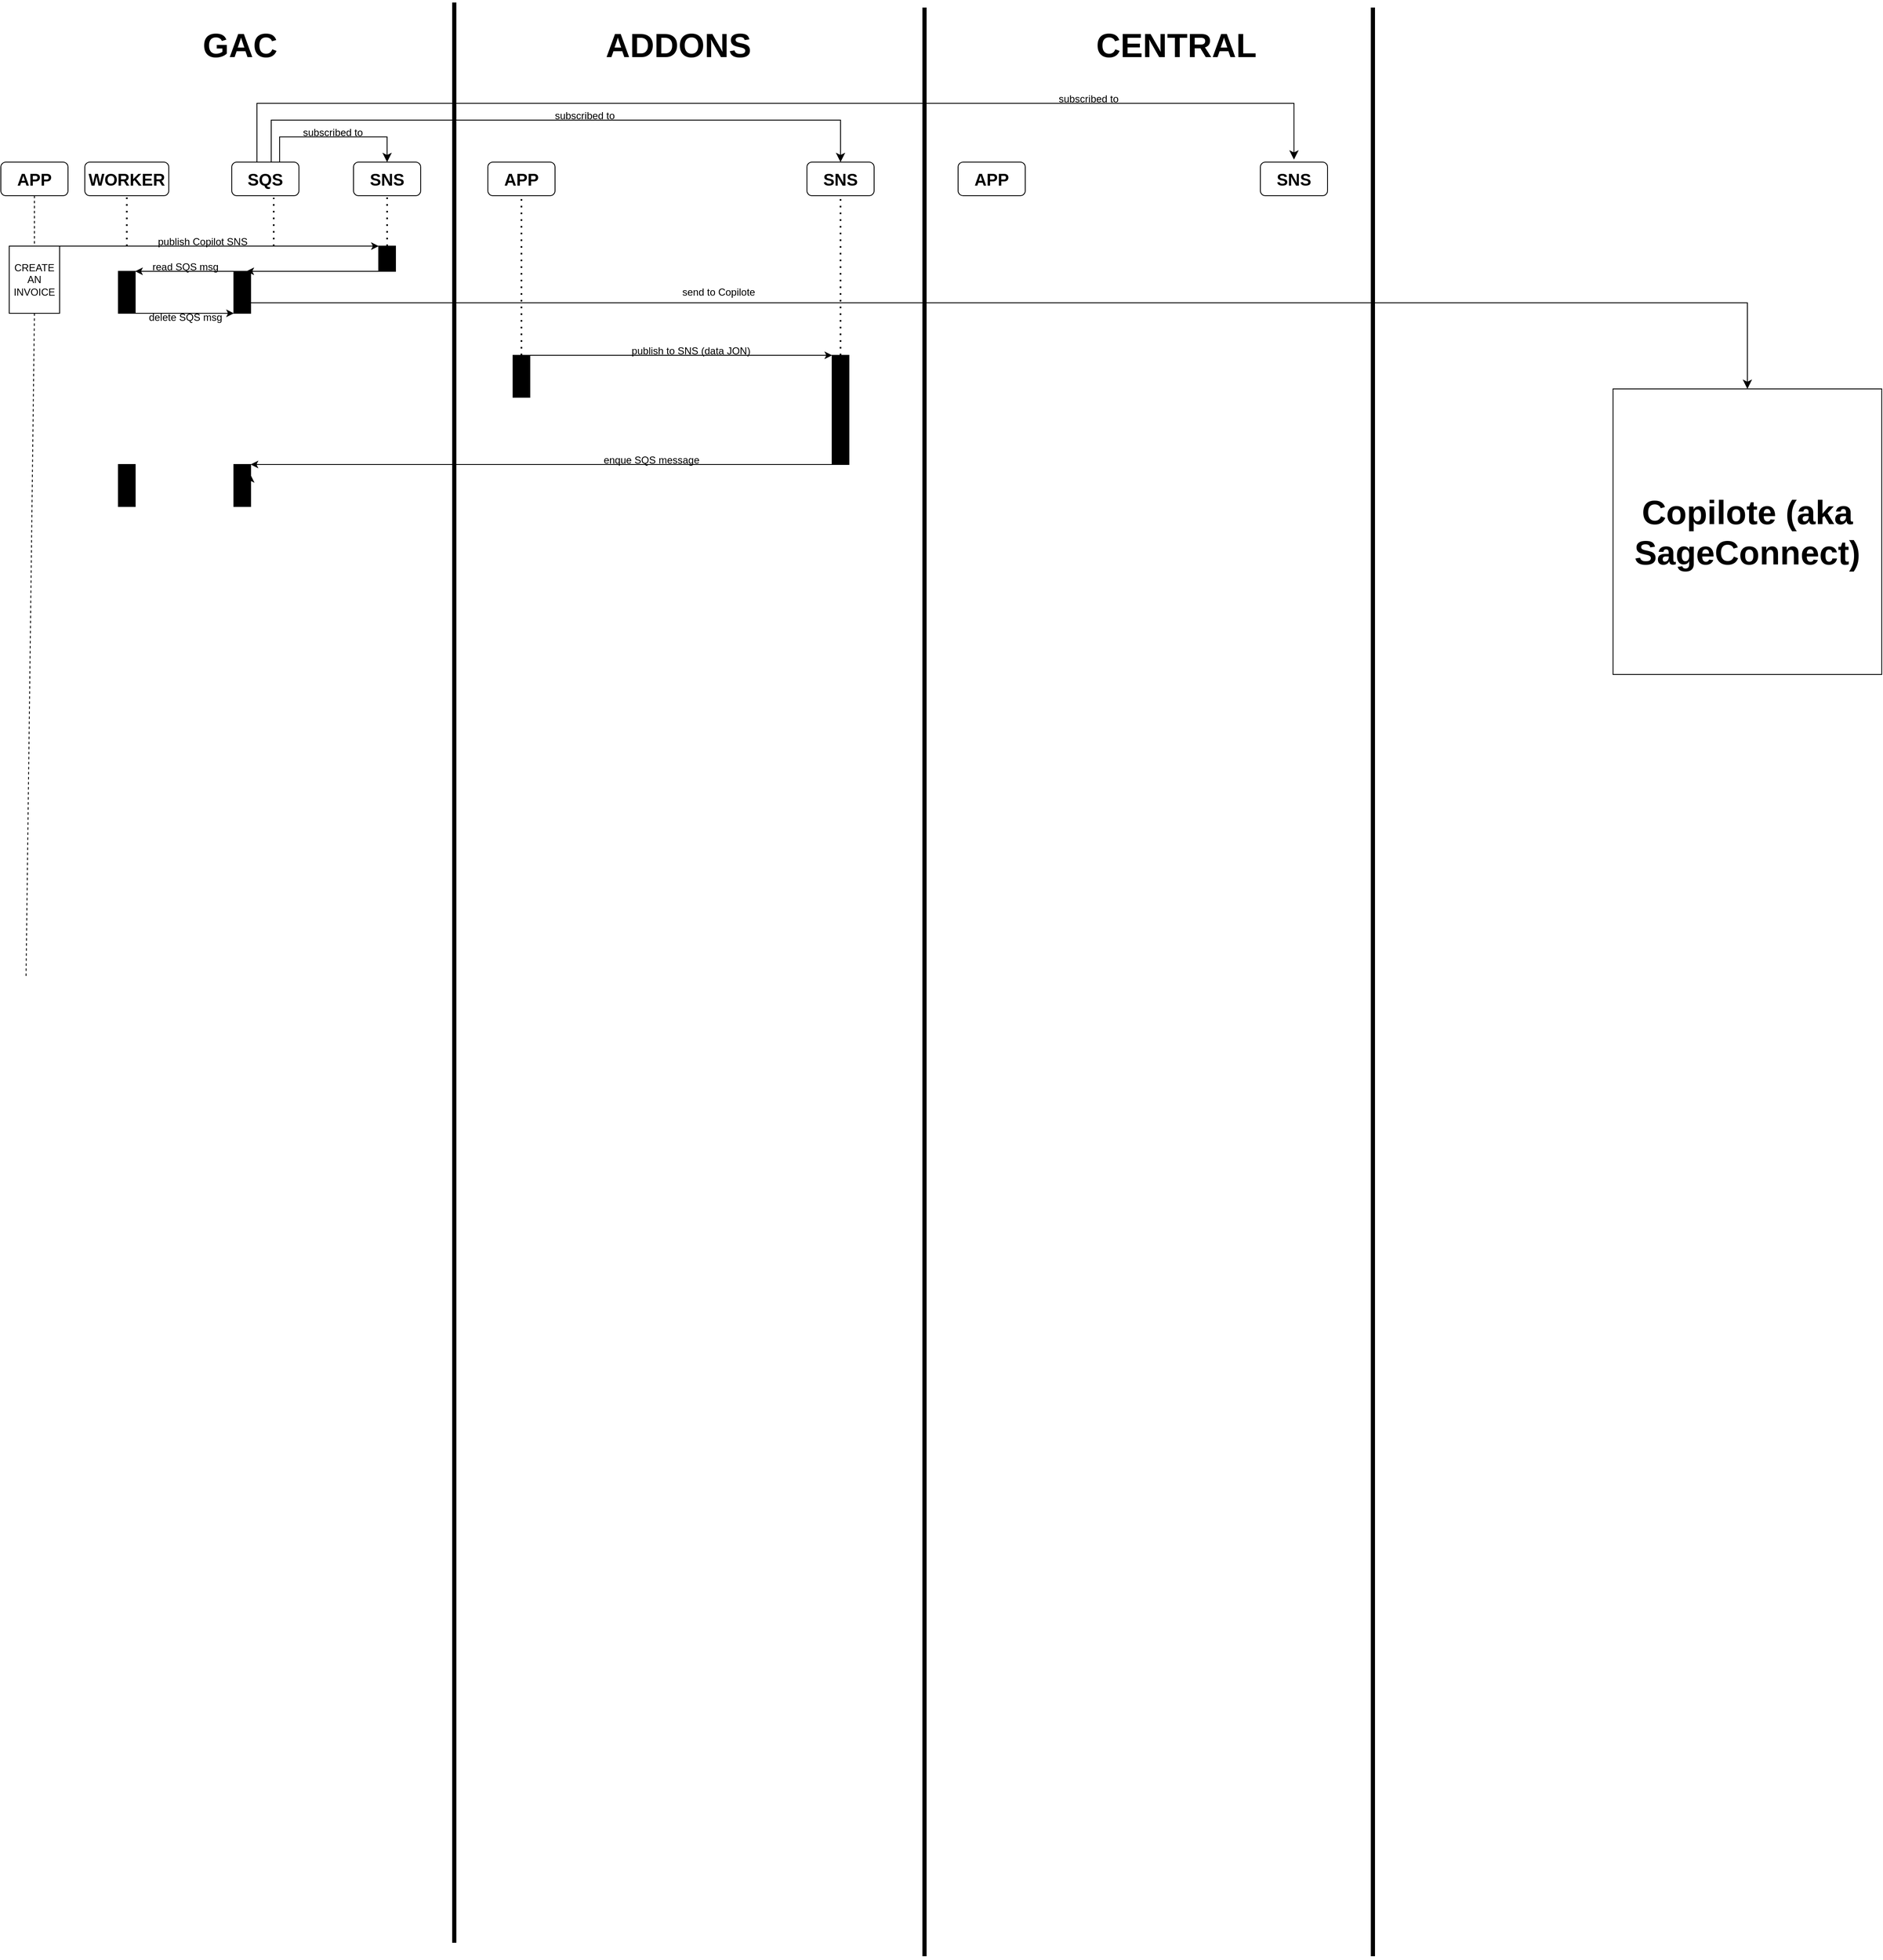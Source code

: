 <mxfile version="22.1.7" type="github">
  <diagram id="R2lEEEUBdFMjLlhIrx00" name="Page-1">
    <mxGraphModel dx="1911" dy="931" grid="1" gridSize="10" guides="1" tooltips="1" connect="1" arrows="1" fold="1" page="1" pageScale="1" pageWidth="1654" pageHeight="2336" math="0" shadow="0" extFonts="Permanent Marker^https://fonts.googleapis.com/css?family=Permanent+Marker">
      <root>
        <mxCell id="0" />
        <mxCell id="1" parent="0" />
        <mxCell id="sgSCLdx6uwZIYYEevwjf-1" value="" style="endArrow=none;html=1;rounded=0;strokeWidth=5;" edge="1" parent="1">
          <mxGeometry width="50" height="50" relative="1" as="geometry">
            <mxPoint x="560" y="2320" as="sourcePoint" />
            <mxPoint x="560" y="10" as="targetPoint" />
          </mxGeometry>
        </mxCell>
        <mxCell id="sgSCLdx6uwZIYYEevwjf-2" value="" style="endArrow=none;html=1;rounded=0;strokeWidth=5;" edge="1" parent="1">
          <mxGeometry width="50" height="50" relative="1" as="geometry">
            <mxPoint x="1120" y="2336" as="sourcePoint" />
            <mxPoint x="1120" y="16" as="targetPoint" />
          </mxGeometry>
        </mxCell>
        <mxCell id="sgSCLdx6uwZIYYEevwjf-5" value="&lt;font style=&quot;&quot;&gt;&lt;b style=&quot;&quot;&gt;&lt;font style=&quot;font-size: 40px;&quot;&gt;CENTRAL&lt;/font&gt;&lt;br&gt;&lt;/b&gt;&lt;/font&gt;" style="text;html=1;strokeColor=none;fillColor=none;align=center;verticalAlign=middle;whiteSpace=wrap;rounded=0;" vertex="1" parent="1">
          <mxGeometry x="1320" y="40" width="200" height="40" as="geometry" />
        </mxCell>
        <mxCell id="sgSCLdx6uwZIYYEevwjf-6" value="&lt;font size=&quot;1&quot; style=&quot;&quot;&gt;&lt;b style=&quot;font-size: 40px;&quot;&gt;ADDONS&lt;/b&gt;&lt;/font&gt;" style="text;html=1;strokeColor=none;fillColor=none;align=center;verticalAlign=middle;whiteSpace=wrap;rounded=0;" vertex="1" parent="1">
          <mxGeometry x="762" y="40" width="130" height="40" as="geometry" />
        </mxCell>
        <mxCell id="sgSCLdx6uwZIYYEevwjf-7" value="&lt;font size=&quot;1&quot; style=&quot;&quot;&gt;&lt;b style=&quot;font-size: 40px;&quot;&gt;GAC&lt;/b&gt;&lt;/font&gt;" style="text;html=1;strokeColor=none;fillColor=none;align=center;verticalAlign=middle;whiteSpace=wrap;rounded=0;" vertex="1" parent="1">
          <mxGeometry x="240" y="40" width="130" height="40" as="geometry" />
        </mxCell>
        <mxCell id="sgSCLdx6uwZIYYEevwjf-9" value="&lt;font style=&quot;font-size: 20px;&quot;&gt;&lt;b&gt;APP&lt;/b&gt;&lt;/font&gt;" style="rounded=1;whiteSpace=wrap;html=1;" vertex="1" parent="1">
          <mxGeometry x="20" y="200" width="80" height="40" as="geometry" />
        </mxCell>
        <mxCell id="sgSCLdx6uwZIYYEevwjf-10" value="&lt;font style=&quot;font-size: 20px;&quot;&gt;&lt;b&gt;WORKER&lt;/b&gt;&lt;/font&gt;" style="rounded=1;whiteSpace=wrap;html=1;" vertex="1" parent="1">
          <mxGeometry x="120" y="200" width="100" height="40" as="geometry" />
        </mxCell>
        <mxCell id="sgSCLdx6uwZIYYEevwjf-11" value="&lt;font style=&quot;font-size: 20px;&quot;&gt;&lt;b&gt;SQS&lt;/b&gt;&lt;/font&gt;" style="rounded=1;whiteSpace=wrap;html=1;" vertex="1" parent="1">
          <mxGeometry x="295" y="200" width="80" height="40" as="geometry" />
        </mxCell>
        <mxCell id="sgSCLdx6uwZIYYEevwjf-12" value="&lt;font style=&quot;font-size: 20px;&quot;&gt;&lt;b&gt;SNS&lt;/b&gt;&lt;/font&gt;" style="rounded=1;whiteSpace=wrap;html=1;" vertex="1" parent="1">
          <mxGeometry x="440" y="200" width="80" height="40" as="geometry" />
        </mxCell>
        <mxCell id="sgSCLdx6uwZIYYEevwjf-14" value="" style="endArrow=none;dashed=1;html=1;rounded=0;exitX=0.5;exitY=1;exitDx=0;exitDy=0;" edge="1" parent="1" source="sgSCLdx6uwZIYYEevwjf-16">
          <mxGeometry width="50" height="50" relative="1" as="geometry">
            <mxPoint x="1060" y="500" as="sourcePoint" />
            <mxPoint x="50" y="1170" as="targetPoint" />
          </mxGeometry>
        </mxCell>
        <mxCell id="sgSCLdx6uwZIYYEevwjf-17" value="" style="endArrow=none;dashed=1;html=1;rounded=0;exitX=0.5;exitY=1;exitDx=0;exitDy=0;" edge="1" parent="1" source="sgSCLdx6uwZIYYEevwjf-9" target="sgSCLdx6uwZIYYEevwjf-16">
          <mxGeometry width="50" height="50" relative="1" as="geometry">
            <mxPoint x="60" y="240" as="sourcePoint" />
            <mxPoint x="50" y="1170" as="targetPoint" />
          </mxGeometry>
        </mxCell>
        <mxCell id="sgSCLdx6uwZIYYEevwjf-16" value="CREATE AN INVOICE" style="rounded=0;whiteSpace=wrap;html=1;" vertex="1" parent="1">
          <mxGeometry x="30" y="300" width="60" height="80" as="geometry" />
        </mxCell>
        <mxCell id="sgSCLdx6uwZIYYEevwjf-19" value="" style="rounded=0;whiteSpace=wrap;html=1;direction=south;fillColor=#000000;" vertex="1" parent="1">
          <mxGeometry x="470" y="300" width="20" height="30" as="geometry" />
        </mxCell>
        <mxCell id="sgSCLdx6uwZIYYEevwjf-20" value="" style="endArrow=classic;html=1;rounded=0;exitX=1;exitY=0;exitDx=0;exitDy=0;entryX=0;entryY=1;entryDx=0;entryDy=0;" edge="1" parent="1" source="sgSCLdx6uwZIYYEevwjf-16" target="sgSCLdx6uwZIYYEevwjf-19">
          <mxGeometry width="50" height="50" relative="1" as="geometry">
            <mxPoint x="1100" y="500" as="sourcePoint" />
            <mxPoint x="1150" y="450" as="targetPoint" />
          </mxGeometry>
        </mxCell>
        <mxCell id="sgSCLdx6uwZIYYEevwjf-21" value="publish Copilot SNS" style="text;html=1;strokeColor=none;fillColor=none;align=center;verticalAlign=middle;whiteSpace=wrap;rounded=0;" vertex="1" parent="1">
          <mxGeometry x="202.5" y="280" width="115" height="30" as="geometry" />
        </mxCell>
        <mxCell id="sgSCLdx6uwZIYYEevwjf-23" value="" style="rounded=0;whiteSpace=wrap;html=1;direction=south;fillColor=#000000;" vertex="1" parent="1">
          <mxGeometry x="160" y="330" width="20" height="50" as="geometry" />
        </mxCell>
        <mxCell id="sgSCLdx6uwZIYYEevwjf-24" value="" style="endArrow=none;dashed=1;html=1;dashPattern=1 3;strokeWidth=2;rounded=0;entryX=0.5;entryY=1;entryDx=0;entryDy=0;" edge="1" parent="1" target="sgSCLdx6uwZIYYEevwjf-10">
          <mxGeometry width="50" height="50" relative="1" as="geometry">
            <mxPoint x="170" y="300" as="sourcePoint" />
            <mxPoint x="840" y="430" as="targetPoint" />
          </mxGeometry>
        </mxCell>
        <mxCell id="sgSCLdx6uwZIYYEevwjf-25" value="" style="rounded=0;whiteSpace=wrap;html=1;direction=south;fillColor=#000000;" vertex="1" parent="1">
          <mxGeometry x="297.5" y="330" width="20" height="50" as="geometry" />
        </mxCell>
        <mxCell id="sgSCLdx6uwZIYYEevwjf-28" value="" style="endArrow=classic;html=1;rounded=0;exitX=1;exitY=1;exitDx=0;exitDy=0;entryX=0;entryY=0.25;entryDx=0;entryDy=0;" edge="1" parent="1" source="sgSCLdx6uwZIYYEevwjf-19" target="sgSCLdx6uwZIYYEevwjf-25">
          <mxGeometry width="50" height="50" relative="1" as="geometry">
            <mxPoint x="790" y="480" as="sourcePoint" />
            <mxPoint x="320" y="330" as="targetPoint" />
          </mxGeometry>
        </mxCell>
        <mxCell id="sgSCLdx6uwZIYYEevwjf-29" value="" style="endArrow=classic;html=1;rounded=0;exitX=0;exitY=1;exitDx=0;exitDy=0;entryX=0;entryY=0;entryDx=0;entryDy=0;" edge="1" parent="1" source="sgSCLdx6uwZIYYEevwjf-25" target="sgSCLdx6uwZIYYEevwjf-23">
          <mxGeometry width="50" height="50" relative="1" as="geometry">
            <mxPoint x="790" y="480" as="sourcePoint" />
            <mxPoint x="840" y="430" as="targetPoint" />
          </mxGeometry>
        </mxCell>
        <mxCell id="sgSCLdx6uwZIYYEevwjf-30" value="read SQS msg" style="text;html=1;strokeColor=none;fillColor=none;align=center;verticalAlign=middle;whiteSpace=wrap;rounded=0;" vertex="1" parent="1">
          <mxGeometry x="185" y="310" width="110" height="30" as="geometry" />
        </mxCell>
        <mxCell id="sgSCLdx6uwZIYYEevwjf-33" value="" style="endArrow=none;dashed=1;html=1;dashPattern=1 3;strokeWidth=2;rounded=0;entryX=0.625;entryY=1.058;entryDx=0;entryDy=0;entryPerimeter=0;" edge="1" parent="1" target="sgSCLdx6uwZIYYEevwjf-11">
          <mxGeometry width="50" height="50" relative="1" as="geometry">
            <mxPoint x="345" y="300" as="sourcePoint" />
            <mxPoint x="840" y="460" as="targetPoint" />
          </mxGeometry>
        </mxCell>
        <mxCell id="sgSCLdx6uwZIYYEevwjf-34" value="" style="endArrow=none;dashed=1;html=1;dashPattern=1 3;strokeWidth=2;rounded=0;entryX=0.5;entryY=1;entryDx=0;entryDy=0;exitX=0;exitY=0.5;exitDx=0;exitDy=0;" edge="1" parent="1" source="sgSCLdx6uwZIYYEevwjf-19" target="sgSCLdx6uwZIYYEevwjf-12">
          <mxGeometry width="50" height="50" relative="1" as="geometry">
            <mxPoint x="790" y="510" as="sourcePoint" />
            <mxPoint x="840" y="460" as="targetPoint" />
          </mxGeometry>
        </mxCell>
        <mxCell id="sgSCLdx6uwZIYYEevwjf-36" value="&lt;font style=&quot;font-size: 20px;&quot;&gt;&lt;b&gt;APP&lt;/b&gt;&lt;/font&gt;" style="rounded=1;whiteSpace=wrap;html=1;" vertex="1" parent="1">
          <mxGeometry x="600" y="200" width="80" height="40" as="geometry" />
        </mxCell>
        <mxCell id="sgSCLdx6uwZIYYEevwjf-37" value="&lt;font style=&quot;font-size: 20px;&quot;&gt;&lt;b&gt;SNS&lt;/b&gt;&lt;/font&gt;" style="rounded=1;whiteSpace=wrap;html=1;" vertex="1" parent="1">
          <mxGeometry x="980" y="200" width="80" height="40" as="geometry" />
        </mxCell>
        <mxCell id="sgSCLdx6uwZIYYEevwjf-38" value="&lt;font style=&quot;font-size: 20px;&quot;&gt;&lt;b&gt;SNS&lt;/b&gt;&lt;/font&gt;" style="rounded=1;whiteSpace=wrap;html=1;" vertex="1" parent="1">
          <mxGeometry x="1520" y="200" width="80" height="40" as="geometry" />
        </mxCell>
        <mxCell id="sgSCLdx6uwZIYYEevwjf-39" value="&lt;font style=&quot;font-size: 20px;&quot;&gt;&lt;b&gt;APP&lt;/b&gt;&lt;/font&gt;" style="rounded=1;whiteSpace=wrap;html=1;" vertex="1" parent="1">
          <mxGeometry x="1160" y="200" width="80" height="40" as="geometry" />
        </mxCell>
        <mxCell id="sgSCLdx6uwZIYYEevwjf-41" value="" style="edgeStyle=segmentEdgeStyle;endArrow=classic;html=1;curved=0;rounded=0;endSize=8;startSize=8;exitX=0.313;exitY=0;exitDx=0;exitDy=0;exitPerimeter=0;" edge="1" parent="1" source="sgSCLdx6uwZIYYEevwjf-11">
          <mxGeometry width="50" height="50" relative="1" as="geometry">
            <mxPoint x="790" y="290" as="sourcePoint" />
            <mxPoint x="1560" y="197" as="targetPoint" />
            <Array as="points">
              <mxPoint x="325" y="200" />
              <mxPoint x="325" y="130" />
              <mxPoint x="1560" y="130" />
            </Array>
          </mxGeometry>
        </mxCell>
        <mxCell id="sgSCLdx6uwZIYYEevwjf-45" value="" style="edgeStyle=segmentEdgeStyle;endArrow=classic;html=1;curved=0;rounded=0;endSize=8;startSize=8;exitX=0.5;exitY=0;exitDx=0;exitDy=0;entryX=0.5;entryY=0;entryDx=0;entryDy=0;" edge="1" parent="1" source="sgSCLdx6uwZIYYEevwjf-11" target="sgSCLdx6uwZIYYEevwjf-37">
          <mxGeometry width="50" height="50" relative="1" as="geometry">
            <mxPoint x="700" y="310" as="sourcePoint" />
            <mxPoint x="750" y="260" as="targetPoint" />
            <Array as="points">
              <mxPoint x="342" y="200" />
              <mxPoint x="342" y="150" />
              <mxPoint x="1020" y="150" />
            </Array>
          </mxGeometry>
        </mxCell>
        <mxCell id="sgSCLdx6uwZIYYEevwjf-46" value="" style="edgeStyle=segmentEdgeStyle;endArrow=classic;html=1;curved=0;rounded=0;endSize=8;startSize=8;" edge="1" parent="1">
          <mxGeometry width="50" height="50" relative="1" as="geometry">
            <mxPoint x="352" y="200" as="sourcePoint" />
            <mxPoint x="480" y="200" as="targetPoint" />
            <Array as="points">
              <mxPoint x="352" y="170" />
              <mxPoint x="480" y="170" />
              <mxPoint x="480" y="200" />
            </Array>
          </mxGeometry>
        </mxCell>
        <mxCell id="sgSCLdx6uwZIYYEevwjf-47" value="subscribed to" style="text;html=1;align=center;verticalAlign=middle;resizable=0;points=[];autosize=1;strokeColor=none;fillColor=none;" vertex="1" parent="1">
          <mxGeometry x="1270" y="110" width="90" height="30" as="geometry" />
        </mxCell>
        <mxCell id="sgSCLdx6uwZIYYEevwjf-48" value="subscribed to" style="text;html=1;align=center;verticalAlign=middle;resizable=0;points=[];autosize=1;strokeColor=none;fillColor=none;" vertex="1" parent="1">
          <mxGeometry x="370" y="150" width="90" height="30" as="geometry" />
        </mxCell>
        <mxCell id="sgSCLdx6uwZIYYEevwjf-50" value="subscribed to" style="text;html=1;align=center;verticalAlign=middle;resizable=0;points=[];autosize=1;strokeColor=none;fillColor=none;" vertex="1" parent="1">
          <mxGeometry x="670" y="130" width="90" height="30" as="geometry" />
        </mxCell>
        <mxCell id="sgSCLdx6uwZIYYEevwjf-51" value="" style="endArrow=classic;html=1;rounded=0;exitX=1;exitY=0;exitDx=0;exitDy=0;entryX=1;entryY=1;entryDx=0;entryDy=0;" edge="1" parent="1" source="sgSCLdx6uwZIYYEevwjf-23" target="sgSCLdx6uwZIYYEevwjf-25">
          <mxGeometry width="50" height="50" relative="1" as="geometry">
            <mxPoint x="530" y="520" as="sourcePoint" />
            <mxPoint x="580" y="470" as="targetPoint" />
          </mxGeometry>
        </mxCell>
        <mxCell id="sgSCLdx6uwZIYYEevwjf-52" value="delete SQS msg" style="text;html=1;strokeColor=none;fillColor=none;align=center;verticalAlign=middle;whiteSpace=wrap;rounded=0;" vertex="1" parent="1">
          <mxGeometry x="195" y="370" width="90" height="30" as="geometry" />
        </mxCell>
        <mxCell id="sgSCLdx6uwZIYYEevwjf-54" value="" style="endArrow=none;html=1;rounded=0;strokeWidth=5;" edge="1" parent="1">
          <mxGeometry width="50" height="50" relative="1" as="geometry">
            <mxPoint x="1654" y="2336" as="sourcePoint" />
            <mxPoint x="1654" y="16" as="targetPoint" />
          </mxGeometry>
        </mxCell>
        <mxCell id="sgSCLdx6uwZIYYEevwjf-55" value="&lt;h3&gt;&lt;font style=&quot;font-size: 40px;&quot;&gt;Copilote (aka SageConnect)&lt;/font&gt;&lt;/h3&gt;" style="rounded=0;whiteSpace=wrap;html=1;" vertex="1" parent="1">
          <mxGeometry x="1940" y="470" width="320" height="340" as="geometry" />
        </mxCell>
        <mxCell id="sgSCLdx6uwZIYYEevwjf-56" value="" style="edgeStyle=segmentEdgeStyle;endArrow=classic;html=1;curved=0;rounded=0;endSize=8;startSize=8;exitX=0.75;exitY=0;exitDx=0;exitDy=0;entryX=0.5;entryY=0;entryDx=0;entryDy=0;" edge="1" parent="1" source="sgSCLdx6uwZIYYEevwjf-25" target="sgSCLdx6uwZIYYEevwjf-55">
          <mxGeometry width="50" height="50" relative="1" as="geometry">
            <mxPoint x="1110" y="520" as="sourcePoint" />
            <mxPoint x="2100" y="460" as="targetPoint" />
            <Array as="points">
              <mxPoint x="2100" y="368" />
            </Array>
          </mxGeometry>
        </mxCell>
        <mxCell id="sgSCLdx6uwZIYYEevwjf-57" value="send to Copilote" style="text;html=1;strokeColor=none;fillColor=none;align=center;verticalAlign=middle;whiteSpace=wrap;rounded=0;" vertex="1" parent="1">
          <mxGeometry x="810" y="340" width="130" height="30" as="geometry" />
        </mxCell>
        <mxCell id="sgSCLdx6uwZIYYEevwjf-60" value="" style="rounded=0;whiteSpace=wrap;html=1;direction=south;fillColor=#000000;" vertex="1" parent="1">
          <mxGeometry x="630" y="430" width="20" height="50" as="geometry" />
        </mxCell>
        <mxCell id="sgSCLdx6uwZIYYEevwjf-61" value="" style="rounded=0;whiteSpace=wrap;html=1;direction=south;fillColor=#000000;" vertex="1" parent="1">
          <mxGeometry x="1010" y="430" width="20" height="130" as="geometry" />
        </mxCell>
        <mxCell id="sgSCLdx6uwZIYYEevwjf-62" value="" style="endArrow=classic;html=1;rounded=0;exitX=0;exitY=0;exitDx=0;exitDy=0;entryX=0;entryY=1;entryDx=0;entryDy=0;" edge="1" parent="1" source="sgSCLdx6uwZIYYEevwjf-60" target="sgSCLdx6uwZIYYEevwjf-61">
          <mxGeometry width="50" height="50" relative="1" as="geometry">
            <mxPoint x="900" y="550" as="sourcePoint" />
            <mxPoint x="950" y="500" as="targetPoint" />
          </mxGeometry>
        </mxCell>
        <mxCell id="sgSCLdx6uwZIYYEevwjf-63" value="" style="rounded=0;whiteSpace=wrap;html=1;direction=south;fillColor=#000000;" vertex="1" parent="1">
          <mxGeometry x="160" y="560" width="20" height="50" as="geometry" />
        </mxCell>
        <mxCell id="sgSCLdx6uwZIYYEevwjf-64" value="" style="rounded=0;whiteSpace=wrap;html=1;direction=south;fillColor=#000000;" vertex="1" parent="1">
          <mxGeometry x="297.5" y="560" width="20" height="50" as="geometry" />
        </mxCell>
        <mxCell id="sgSCLdx6uwZIYYEevwjf-65" value="" style="endArrow=classic;html=1;rounded=0;exitX=1;exitY=1;exitDx=0;exitDy=0;entryX=0;entryY=0;entryDx=0;entryDy=0;" edge="1" parent="1" source="sgSCLdx6uwZIYYEevwjf-61" target="sgSCLdx6uwZIYYEevwjf-64">
          <mxGeometry width="50" height="50" relative="1" as="geometry">
            <mxPoint x="900" y="550" as="sourcePoint" />
            <mxPoint x="950" y="500" as="targetPoint" />
          </mxGeometry>
        </mxCell>
        <mxCell id="sgSCLdx6uwZIYYEevwjf-66" style="edgeStyle=orthogonalEdgeStyle;rounded=0;orthogonalLoop=1;jettySize=auto;html=1;exitX=0.5;exitY=1;exitDx=0;exitDy=0;entryX=0.25;entryY=0;entryDx=0;entryDy=0;" edge="1" parent="1" source="sgSCLdx6uwZIYYEevwjf-64" target="sgSCLdx6uwZIYYEevwjf-64">
          <mxGeometry relative="1" as="geometry" />
        </mxCell>
        <mxCell id="sgSCLdx6uwZIYYEevwjf-67" value="publish to SNS (data JON)" style="text;html=1;strokeColor=none;fillColor=none;align=center;verticalAlign=middle;whiteSpace=wrap;rounded=0;" vertex="1" parent="1">
          <mxGeometry x="762" y="410" width="160" height="30" as="geometry" />
        </mxCell>
        <mxCell id="sgSCLdx6uwZIYYEevwjf-69" value="enque SQS message" style="text;html=1;strokeColor=none;fillColor=none;align=center;verticalAlign=middle;whiteSpace=wrap;rounded=0;" vertex="1" parent="1">
          <mxGeometry x="730" y="540" width="130" height="30" as="geometry" />
        </mxCell>
        <mxCell id="sgSCLdx6uwZIYYEevwjf-70" value="" style="endArrow=none;dashed=1;html=1;dashPattern=1 3;strokeWidth=2;rounded=0;entryX=0.5;entryY=1;entryDx=0;entryDy=0;exitX=0;exitY=0.5;exitDx=0;exitDy=0;" edge="1" parent="1" source="sgSCLdx6uwZIYYEevwjf-61" target="sgSCLdx6uwZIYYEevwjf-37">
          <mxGeometry width="50" height="50" relative="1" as="geometry">
            <mxPoint x="1030" y="550" as="sourcePoint" />
            <mxPoint x="1080" y="500" as="targetPoint" />
          </mxGeometry>
        </mxCell>
        <mxCell id="sgSCLdx6uwZIYYEevwjf-71" value="" style="endArrow=none;dashed=1;html=1;dashPattern=1 3;strokeWidth=2;rounded=0;entryX=0.5;entryY=1;entryDx=0;entryDy=0;exitX=0;exitY=0.5;exitDx=0;exitDy=0;" edge="1" parent="1" source="sgSCLdx6uwZIYYEevwjf-60" target="sgSCLdx6uwZIYYEevwjf-36">
          <mxGeometry width="50" height="50" relative="1" as="geometry">
            <mxPoint x="1030" y="550" as="sourcePoint" />
            <mxPoint x="1080" y="500" as="targetPoint" />
          </mxGeometry>
        </mxCell>
      </root>
    </mxGraphModel>
  </diagram>
</mxfile>
